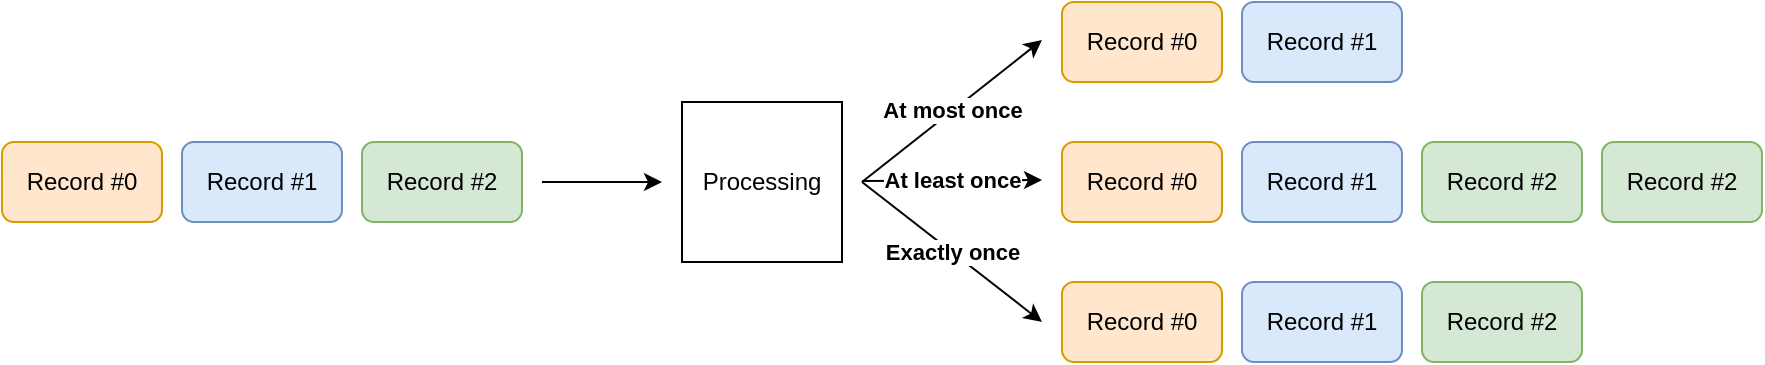<mxfile version="14.6.6" type="device"><diagram id="sZ-UpKMEXyMvvJnspo4C" name="Page-1"><mxGraphModel dx="1422" dy="794" grid="1" gridSize="10" guides="1" tooltips="1" connect="1" arrows="1" fold="1" page="1" pageScale="1" pageWidth="827" pageHeight="1169" math="0" shadow="0"><root><mxCell id="0"/><mxCell id="1" parent="0"/><mxCell id="I05fEjIWyzGjMxHNlMa3-1" value="Record #0" style="rounded=1;whiteSpace=wrap;html=1;fillColor=#ffe6cc;strokeColor=#d79b00;" vertex="1" parent="1"><mxGeometry x="40" y="400" width="80" height="40" as="geometry"/></mxCell><mxCell id="I05fEjIWyzGjMxHNlMa3-2" value="Record #1" style="rounded=1;whiteSpace=wrap;html=1;fillColor=#dae8fc;strokeColor=#6c8ebf;" vertex="1" parent="1"><mxGeometry x="130" y="400" width="80" height="40" as="geometry"/></mxCell><mxCell id="I05fEjIWyzGjMxHNlMa3-3" value="Record #2" style="rounded=1;whiteSpace=wrap;html=1;fillColor=#d5e8d4;strokeColor=#82b366;" vertex="1" parent="1"><mxGeometry x="220" y="400" width="80" height="40" as="geometry"/></mxCell><mxCell id="I05fEjIWyzGjMxHNlMa3-4" value="" style="endArrow=classic;html=1;" edge="1" parent="1"><mxGeometry width="50" height="50" relative="1" as="geometry"><mxPoint x="310" y="420" as="sourcePoint"/><mxPoint x="370" y="420" as="targetPoint"/></mxGeometry></mxCell><mxCell id="I05fEjIWyzGjMxHNlMa3-5" value="Processing" style="rounded=0;whiteSpace=wrap;html=1;" vertex="1" parent="1"><mxGeometry x="380" y="380" width="80" height="80" as="geometry"/></mxCell><mxCell id="I05fEjIWyzGjMxHNlMa3-6" value="Record #0" style="rounded=1;whiteSpace=wrap;html=1;fillColor=#ffe6cc;strokeColor=#d79b00;" vertex="1" parent="1"><mxGeometry x="570" y="400" width="80" height="40" as="geometry"/></mxCell><mxCell id="I05fEjIWyzGjMxHNlMa3-7" value="Record #1" style="rounded=1;whiteSpace=wrap;html=1;fillColor=#dae8fc;strokeColor=#6c8ebf;" vertex="1" parent="1"><mxGeometry x="660" y="400" width="80" height="40" as="geometry"/></mxCell><mxCell id="I05fEjIWyzGjMxHNlMa3-8" value="Record #2" style="rounded=1;whiteSpace=wrap;html=1;fillColor=#d5e8d4;strokeColor=#82b366;" vertex="1" parent="1"><mxGeometry x="750" y="400" width="80" height="40" as="geometry"/></mxCell><mxCell id="I05fEjIWyzGjMxHNlMa3-9" value="Record #2" style="rounded=1;whiteSpace=wrap;html=1;fillColor=#d5e8d4;strokeColor=#82b366;" vertex="1" parent="1"><mxGeometry x="840" y="400" width="80" height="40" as="geometry"/></mxCell><mxCell id="I05fEjIWyzGjMxHNlMa3-10" value="Record #0" style="rounded=1;whiteSpace=wrap;html=1;fillColor=#ffe6cc;strokeColor=#d79b00;" vertex="1" parent="1"><mxGeometry x="570" y="470" width="80" height="40" as="geometry"/></mxCell><mxCell id="I05fEjIWyzGjMxHNlMa3-11" value="Record #1" style="rounded=1;whiteSpace=wrap;html=1;fillColor=#dae8fc;strokeColor=#6c8ebf;" vertex="1" parent="1"><mxGeometry x="660" y="470" width="80" height="40" as="geometry"/></mxCell><mxCell id="I05fEjIWyzGjMxHNlMa3-12" value="Record #2" style="rounded=1;whiteSpace=wrap;html=1;fillColor=#d5e8d4;strokeColor=#82b366;" vertex="1" parent="1"><mxGeometry x="750" y="470" width="80" height="40" as="geometry"/></mxCell><mxCell id="I05fEjIWyzGjMxHNlMa3-13" value="&lt;b&gt;At least once&lt;/b&gt;" style="endArrow=classic;html=1;" edge="1" parent="1"><mxGeometry width="50" height="50" relative="1" as="geometry"><mxPoint x="470" y="419.5" as="sourcePoint"/><mxPoint x="560" y="419" as="targetPoint"/></mxGeometry></mxCell><mxCell id="I05fEjIWyzGjMxHNlMa3-14" value="Record #0" style="rounded=1;whiteSpace=wrap;html=1;fillColor=#ffe6cc;strokeColor=#d79b00;" vertex="1" parent="1"><mxGeometry x="570" y="330" width="80" height="40" as="geometry"/></mxCell><mxCell id="I05fEjIWyzGjMxHNlMa3-15" value="Record #1" style="rounded=1;whiteSpace=wrap;html=1;fillColor=#dae8fc;strokeColor=#6c8ebf;" vertex="1" parent="1"><mxGeometry x="660" y="330" width="80" height="40" as="geometry"/></mxCell><mxCell id="I05fEjIWyzGjMxHNlMa3-17" value="&lt;b&gt;At most once&lt;/b&gt;" style="endArrow=classic;html=1;" edge="1" parent="1"><mxGeometry width="50" height="50" relative="1" as="geometry"><mxPoint x="470" y="420" as="sourcePoint"/><mxPoint x="560" y="349" as="targetPoint"/></mxGeometry></mxCell><mxCell id="I05fEjIWyzGjMxHNlMa3-18" value="&lt;b&gt;Exactly once&lt;/b&gt;" style="endArrow=classic;html=1;" edge="1" parent="1"><mxGeometry width="50" height="50" relative="1" as="geometry"><mxPoint x="470" y="420" as="sourcePoint"/><mxPoint x="560" y="490" as="targetPoint"/></mxGeometry></mxCell></root></mxGraphModel></diagram></mxfile>